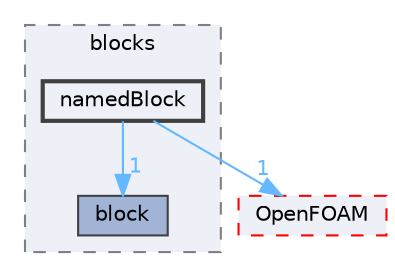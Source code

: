 digraph "src/mesh/blockMesh/blocks/namedBlock"
{
 // LATEX_PDF_SIZE
  bgcolor="transparent";
  edge [fontname=Helvetica,fontsize=10,labelfontname=Helvetica,labelfontsize=10];
  node [fontname=Helvetica,fontsize=10,shape=box,height=0.2,width=0.4];
  compound=true
  subgraph clusterdir_3d4b7ff82430426b89c0b8ee1857acdd {
    graph [ bgcolor="#edf0f7", pencolor="grey50", label="blocks", fontname=Helvetica,fontsize=10 style="filled,dashed", URL="dir_3d4b7ff82430426b89c0b8ee1857acdd.html",tooltip=""]
  dir_cdab65404a35238f5ae0fed0acdcb83b [label="block", fillcolor="#a2b4d6", color="grey25", style="filled", URL="dir_cdab65404a35238f5ae0fed0acdcb83b.html",tooltip=""];
  dir_97df6d9a9d6bd554a7931a36b797986c [label="namedBlock", fillcolor="#edf0f7", color="grey25", style="filled,bold", URL="dir_97df6d9a9d6bd554a7931a36b797986c.html",tooltip=""];
  }
  dir_c5473ff19b20e6ec4dfe5c310b3778a8 [label="OpenFOAM", fillcolor="#edf0f7", color="red", style="filled,dashed", URL="dir_c5473ff19b20e6ec4dfe5c310b3778a8.html",tooltip=""];
  dir_97df6d9a9d6bd554a7931a36b797986c->dir_c5473ff19b20e6ec4dfe5c310b3778a8 [headlabel="1", labeldistance=1.5 headhref="dir_002511_002695.html" href="dir_002511_002695.html" color="steelblue1" fontcolor="steelblue1"];
  dir_97df6d9a9d6bd554a7931a36b797986c->dir_cdab65404a35238f5ae0fed0acdcb83b [headlabel="1", labeldistance=1.5 headhref="dir_002511_000298.html" href="dir_002511_000298.html" color="steelblue1" fontcolor="steelblue1"];
}
